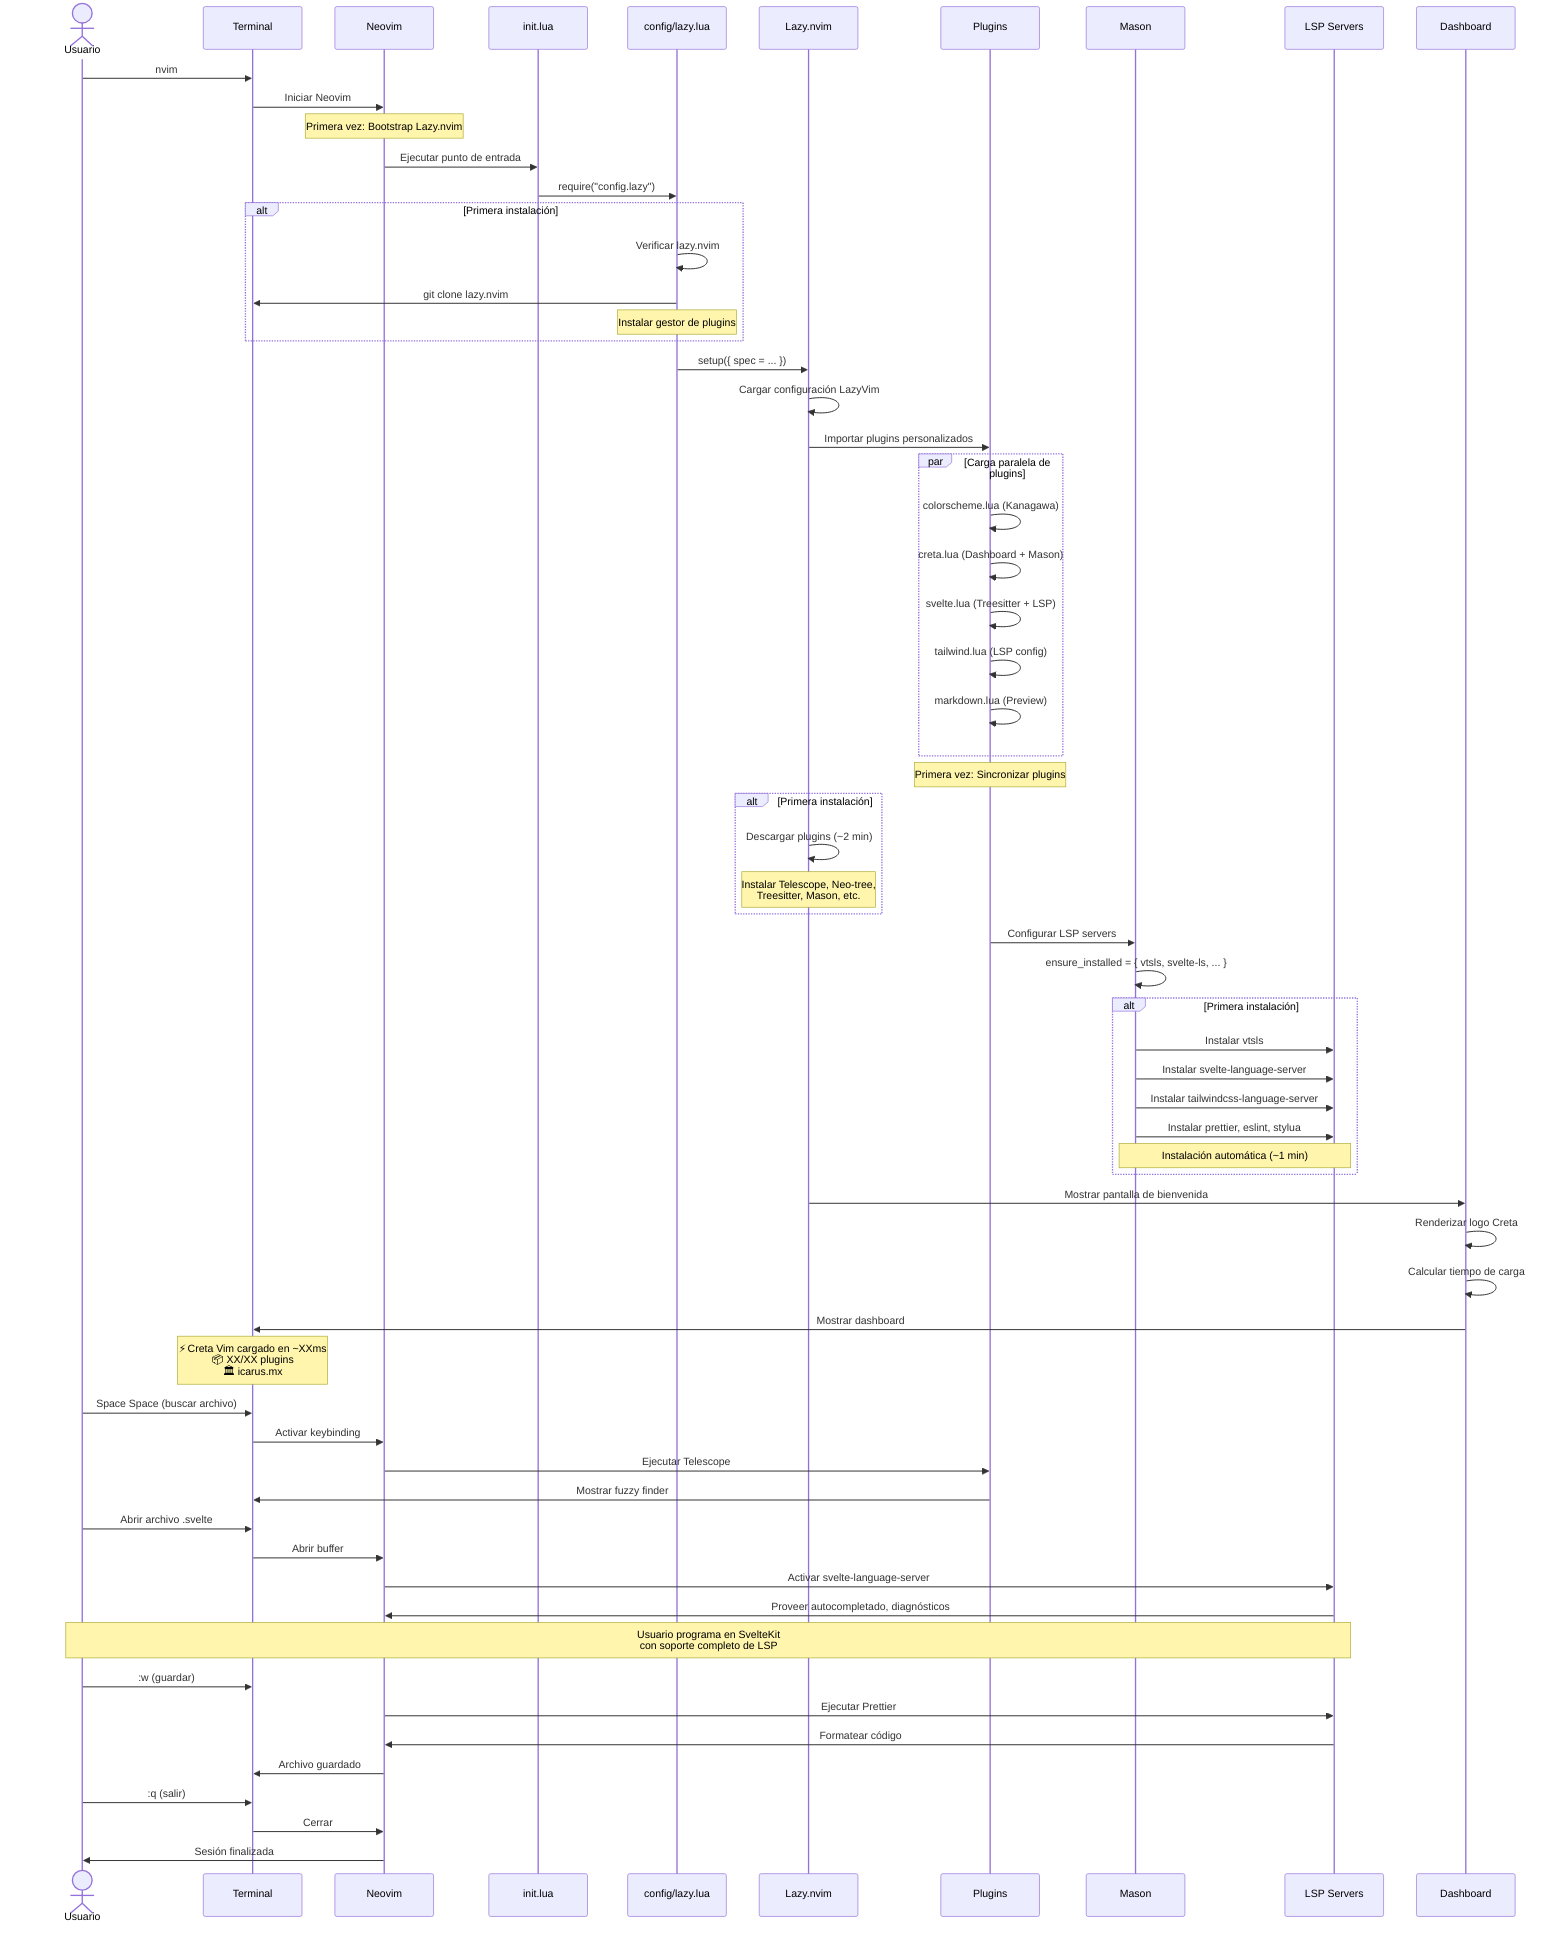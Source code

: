 sequenceDiagram
    actor Usuario
    participant Terminal
    participant Neovim
    participant InitLua as init.lua
    participant LazyConfig as config/lazy.lua
    participant LazyNvim as Lazy.nvim
    participant Plugins
    participant Mason
    participant LSP as LSP Servers
    participant Dashboard

    Usuario->>Terminal: nvim
    Terminal->>Neovim: Iniciar Neovim

    Note over Neovim: Primera vez: Bootstrap Lazy.nvim
    Neovim->>InitLua: Ejecutar punto de entrada
    InitLua->>LazyConfig: require("config.lazy")

    alt Primera instalación
        LazyConfig->>LazyConfig: Verificar lazy.nvim
        LazyConfig->>Terminal: git clone lazy.nvim
        Note over LazyConfig: Instalar gestor de plugins
    end

    LazyConfig->>LazyNvim: setup({ spec = ... })
    LazyNvim->>LazyNvim: Cargar configuración LazyVim
    LazyNvim->>Plugins: Importar plugins personalizados

    par Carga paralela de plugins
        Plugins->>Plugins: colorscheme.lua (Kanagawa)
        Plugins->>Plugins: creta.lua (Dashboard + Mason)
        Plugins->>Plugins: svelte.lua (Treesitter + LSP)
        Plugins->>Plugins: tailwind.lua (LSP config)
        Plugins->>Plugins: markdown.lua (Preview)
    end

    Note over Plugins: Primera vez: Sincronizar plugins

    alt Primera instalación
        LazyNvim->>LazyNvim: Descargar plugins (~2 min)
        Note over LazyNvim: Instalar Telescope, Neo-tree,<br/>Treesitter, Mason, etc.
    end

    Plugins->>Mason: Configurar LSP servers
    Mason->>Mason: ensure_installed = { vtsls, svelte-ls, ... }

    alt Primera instalación
        Mason->>LSP: Instalar vtsls
        Mason->>LSP: Instalar svelte-language-server
        Mason->>LSP: Instalar tailwindcss-language-server
        Mason->>LSP: Instalar prettier, eslint, stylua
        Note over Mason,LSP: Instalación automática (~1 min)
    end

    LazyNvim->>Dashboard: Mostrar pantalla de bienvenida
    Dashboard->>Dashboard: Renderizar logo Creta
    Dashboard->>Dashboard: Calcular tiempo de carga
    Dashboard->>Terminal: Mostrar dashboard

    Note over Terminal: ⚡ Creta Vim cargado en ~XXms<br/>📦 XX/XX plugins<br/>🏛️ icarus.mx

    Usuario->>Terminal: Space Space (buscar archivo)
    Terminal->>Neovim: Activar keybinding
    Neovim->>Plugins: Ejecutar Telescope
    Plugins->>Terminal: Mostrar fuzzy finder

    Usuario->>Terminal: Abrir archivo .svelte
    Terminal->>Neovim: Abrir buffer
    Neovim->>LSP: Activar svelte-language-server
    LSP->>Neovim: Proveer autocompletado, diagnósticos

    Note over Usuario,LSP: Usuario programa en SvelteKit<br/>con soporte completo de LSP

    Usuario->>Terminal: :w (guardar)
    Neovim->>LSP: Ejecutar Prettier
    LSP->>Neovim: Formatear código
    Neovim->>Terminal: Archivo guardado

    Usuario->>Terminal: :q (salir)
    Terminal->>Neovim: Cerrar
    Neovim->>Usuario: Sesión finalizada